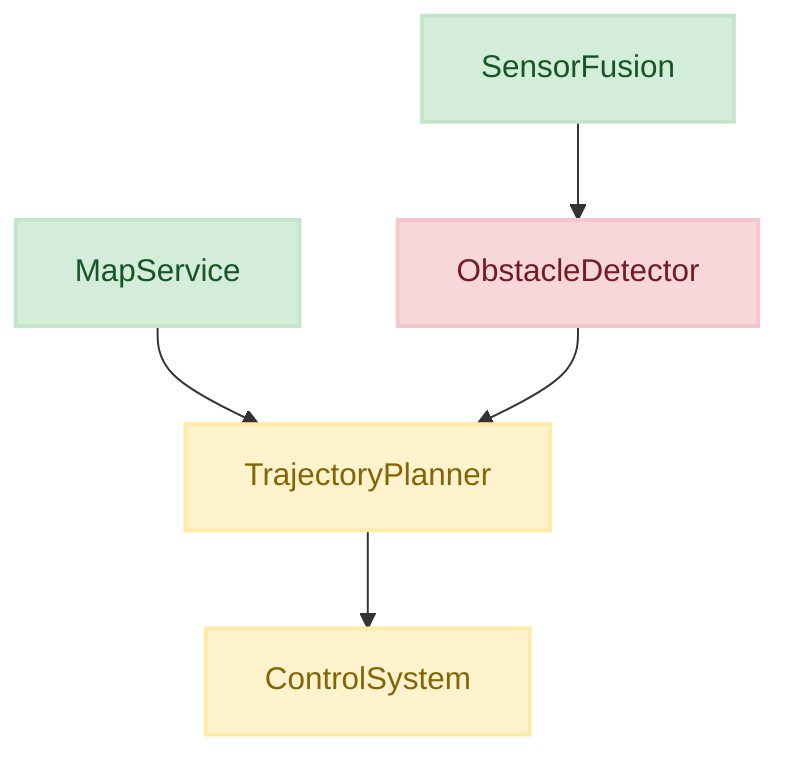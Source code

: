 graph TD
    SensorFusion["SensorFusion"]
    class SensorFusion implemented
    ControlSystem["ControlSystem"]
    class ControlSystem placeholder
    ObstacleDetector["ObstacleDetector"]
    class ObstacleDetector error
    MapService["MapService"]
    class MapService implemented
    TrajectoryPlanner["TrajectoryPlanner"]
    class TrajectoryPlanner placeholder

    TrajectoryPlanner --> ControlSystem
    SensorFusion --> ObstacleDetector
    MapService --> TrajectoryPlanner
    ObstacleDetector --> TrajectoryPlanner
    
    %% Status-based styling
    classDef implemented fill:#d4edda,stroke:#c3e6cb,stroke-width:2px,color:#155724
    classDef placeholder fill:#fff3cd,stroke:#ffeaa7,stroke-width:2px,color:#856404
    classDef error fill:#f8d7da,stroke:#f5c6cb,stroke-width:2px,color:#721c24
    classDef missing fill:#f0f0f0,stroke:#999,stroke-width:1px,color:#666,stroke-dasharray: 5 5